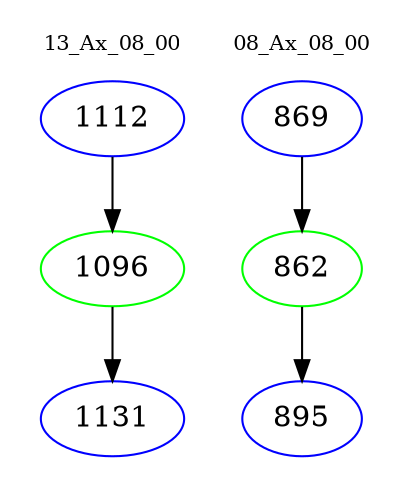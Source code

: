 digraph{
subgraph cluster_0 {
color = white
label = "13_Ax_08_00";
fontsize=10;
T0_1112 [label="1112", color="blue"]
T0_1112 -> T0_1096 [color="black"]
T0_1096 [label="1096", color="green"]
T0_1096 -> T0_1131 [color="black"]
T0_1131 [label="1131", color="blue"]
}
subgraph cluster_1 {
color = white
label = "08_Ax_08_00";
fontsize=10;
T1_869 [label="869", color="blue"]
T1_869 -> T1_862 [color="black"]
T1_862 [label="862", color="green"]
T1_862 -> T1_895 [color="black"]
T1_895 [label="895", color="blue"]
}
}
